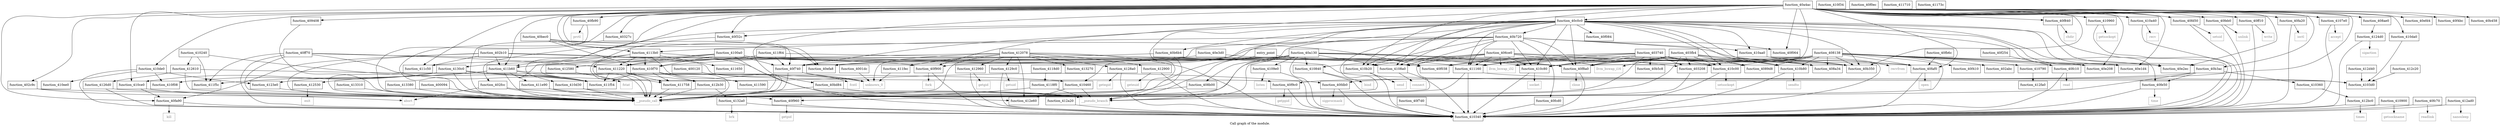 digraph "Call graph of the module." {
  label="Call graph of the module.";
  node [shape=record];

  Node_function_40f740 [label="{function_40f740}"];
  Node_function_40f7d0 [label="{function_40f7d0}"];
  Node_function_40f840 [label="{function_40f840}"];
  Node_function_410460 [label="{function_410460}"];
  Node_function_40f8a0 [label="{function_40f8a0}"];
  Node_function_40f900 [label="{function_40f900}"];
  Node_function_40f960 [label="{function_40f960}"];
  Node_function_410790 [label="{function_410790}"];
  Node_function_40f9c0 [label="{function_40f9c0}"];
  Node_function_410900 [label="{function_410900}"];
  Node_function_40fb90 [label="{function_40fb90}"];
  Node_function_410960 [label="{function_410960}"];
  Node_function_40fc10 [label="{function_40fc10}"];
  Node_function_40efa8 [label="{function_40efa8}"];
  Node_function_410f70 [label="{function_410f70}"];
  Node_function_40e208 [label="{function_40e208}"];
  Node_function_40e2ec [label="{function_40e2ec}"];
  Node_function_40fb6c [label="{function_40fb6c}"];
  Node_function_4109e0 [label="{function_4109e0}"];
  Node_function_40fc70 [label="{function_40fc70}"];
  Node_function_410a40 [label="{function_410a40}"];
  Node_function_40fcd0 [label="{function_40fcd0}"];
  Node_function_410aa0 [label="{function_410aa0}"];
  Node_function_40fd50 [label="{function_40fd50}"];
  Node_function_410b20 [label="{function_410b20}"];
  Node_function_40fdb0 [label="{function_40fdb0}"];
  Node_function_40fe50 [label="{function_40fe50}"];
  Node_function_410b80 [label="{function_410b80}"];
  Node_function_40feb0 [label="{function_40feb0}"];
  Node_function_410ee0 [label="{function_410ee0}"];
  Node_function_40e3d0 [label="{function_40e3d0}"];
  Node_function_40ff10 [label="{function_40ff10}"];
  Node_function_410c00 [label="{function_410c00}"];
  Node_function_40ff70 [label="{function_40ff70}"];
  Node_function_410c80 [label="{function_410c80}"];
  Node_function_4100a0 [label="{function_4100a0}"];
  Node_function_410ce0 [label="{function_410ce0}"];
  Node_function_410240 [label="{function_410240}"];
  Node_function_410d30 [label="{function_410d30}"];
  Node_function_410340 [label="{function_410340}"];
  Node_function_410360 [label="{function_410360}"];
  Node_function_40fa20 [label="{function_40fa20}"];
  Node_function_40fa90 [label="{function_40fa90}"];
  Node_function_4107e0 [label="{function_4107e0}"];
  Node_function_40efd4 [label="{function_40efd4}"];
  Node_function_40f038 [label="{function_40f038}"];
  Node_function_410f08 [label="{function_410f08}"];
  Node_function_40f064 [label="{function_40f064}"];
  Node_function_40f084 [label="{function_40f084}"];
  Node_function_410f34 [label="{function_410f34}"];
  Node_function_40f0ec [label="{function_40f0ec}"];
  Node_function_40f254 [label="{function_40f254}"];
  Node_function_40f32c [label="{function_40f32c}"];
  Node_function_40f410 [label="{function_40f410}"];
  Node_function_410840 [label="{function_410840}"];
  Node_function_410da0 [label="{function_410da0}"];
  Node_function_4103d0 [label="{function_4103d0}"];
  Node_function_40f4bc [label="{function_40f4bc}"];
  Node_function_4108a0 [label="{function_4108a0}"];
  Node_function_40faf0 [label="{function_40faf0}"];
  Node_function_411590 [label="{function_411590}"];
  Node_function_411650 [label="{function_411650}"];
  Node_function_411710 [label="{function_411710}"];
  Node_function_41173c [label="{function_41173c}"];
  Node_function_411758 [label="{function_411758}"];
  Node_function_4118d0 [label="{function_4118d0}"];
  Node_function_4118f0 [label="{function_4118f0}"];
  Node_function_411b60 [label="{function_411b60}"];
  Node_function_411c50 [label="{function_411c50}"];
  Node_function_411e90 [label="{function_411e90}"];
  Node_function_4130c0 [label="{function_4130c0}"];
  Node_function_411160 [label="{function_411160}"];
  Node_function_411220 [label="{function_411220}"];
  Node_function_4113b0 [label="{function_4113b0}"];
  Node_getegid [color="gray50", fontcolor="gray50", label="{getegid}"];
  Node_geteuid [color="gray50", fontcolor="gray50", label="{geteuid}"];
  Node_getgid [color="gray50", fontcolor="gray50", label="{getgid}"];
  Node_getuid [color="gray50", fontcolor="gray50", label="{getuid}"];
  Node_nanosleep [color="gray50", fontcolor="gray50", label="{nanosleep}"];
  Node_times [color="gray50", fontcolor="gray50", label="{times}"];
  Node_brk [color="gray50", fontcolor="gray50", label="{brk}"];
  Node_abort [color="gray50", fontcolor="gray50", label="{abort}"];
  Node_llvm_bswap_i32 [color="gray50", fontcolor="gray50", label="{llvm_bswap_i32}"];
  Node_llvm_bswap_i16 [color="gray50", fontcolor="gray50", label="{llvm_bswap_i16}"];
  Node_function_411f54 [label="{function_411f54}"];
  Node_function_411f5c [label="{function_411f5c}"];
  Node_function_411f64 [label="{function_411f64}"];
  Node_function_411fec [label="{function_411fec}"];
  Node_function_412078 [label="{function_412078}"];
  Node_function_4123e0 [label="{function_4123e0}"];
  Node_function_4124d0 [label="{function_4124d0}"];
  Node_function_412530 [label="{function_412530}"];
  Node_function_412580 [label="{function_412580}"];
  Node_function_412610 [label="{function_412610}"];
  Node_function_4126d0 [label="{function_4126d0}"];
  Node_function_4128a0 [label="{function_4128a0}"];
  Node_function_412900 [label="{function_412900}"];
  Node_function_412960 [label="{function_412960}"];
  Node_function_4129c0 [label="{function_4129c0}"];
  Node_function_412a20 [label="{function_412a20}"];
  Node_function_412fa0 [label="{function_412fa0}"];
  Node_function_412ad0 [label="{function_412ad0}"];
  Node_function_412b30 [label="{function_412b30}"];
  Node_function_412bc0 [label="{function_412bc0}"];
  Node_function_412c20 [label="{function_412c20}"];
  Node_function_412d40 [label="{function_412d40}"];
  Node_function_412e60 [label="{function_412e60}"];
  Node_function_413270 [label="{function_413270}"];
  Node_function_4132a0 [label="{function_4132a0}"];
  Node_function_413310 [label="{function_413310}"];
  Node_function_413380 [label="{function_413380}"];
  Node_unknown_0 [color="gray50", fontcolor="gray50", label="{unknown_0}"];
  Node_fcntl [color="gray50", fontcolor="gray50", label="{fcntl}"];
  Node_chdir [color="gray50", fontcolor="gray50", label="{chdir}"];
  Node_close [color="gray50", fontcolor="gray50", label="{close}"];
  Node_fork [color="gray50", fontcolor="gray50", label="{fork}"];
  Node_getpid [color="gray50", fontcolor="gray50", label="{getpid}"];
  Node_getppid [color="gray50", fontcolor="gray50", label="{getppid}"];
  Node_ioctl [color="gray50", fontcolor="gray50", label="{ioctl}"];
  Node_kill [color="gray50", fontcolor="gray50", label="{kill}"];
  Node_open [color="gray50", fontcolor="gray50", label="{open}"];
  Node_prctl [color="gray50", fontcolor="gray50", label="{prctl}"];
  Node_read [color="gray50", fontcolor="gray50", label="{read}"];
  Node_readlink [color="gray50", fontcolor="gray50", label="{readlink}"];
  Node_setsid [color="gray50", fontcolor="gray50", label="{setsid}"];
  Node_sigprocmask [color="gray50", fontcolor="gray50", label="{sigprocmask}"];
  Node_time [color="gray50", fontcolor="gray50", label="{time}"];
  Node_unlink [color="gray50", fontcolor="gray50", label="{unlink}"];
  Node_write [color="gray50", fontcolor="gray50", label="{write}"];
  Node_accept [color="gray50", fontcolor="gray50", label="{accept}"];
  Node_bind [color="gray50", fontcolor="gray50", label="{bind}"];
  Node_connect [color="gray50", fontcolor="gray50", label="{connect}"];
  Node_getsockname [color="gray50", fontcolor="gray50", label="{getsockname}"];
  Node_getsockopt [color="gray50", fontcolor="gray50", label="{getsockopt}"];
  Node_listen [color="gray50", fontcolor="gray50", label="{listen}"];
  Node_recv [color="gray50", fontcolor="gray50", label="{recv}"];
  Node_recvfrom [color="gray50", fontcolor="gray50", label="{recvfrom}"];
  Node_send [color="gray50", fontcolor="gray50", label="{send}"];
  Node_sendto [color="gray50", fontcolor="gray50", label="{sendto}"];
  Node_setsockopt [color="gray50", fontcolor="gray50", label="{setsockopt}"];
  Node_socket [color="gray50", fontcolor="gray50", label="{socket}"];
  Node_sigaction [color="gray50", fontcolor="gray50", label="{sigaction}"];
  Node_exit [color="gray50", fontcolor="gray50", label="{exit}"];
  Node_fstat [color="gray50", fontcolor="gray50", label="{fstat}"];
  Node___pseudo_call [color="gray50", fontcolor="gray50", label="{__pseudo_call}"];
  Node___pseudo_branch [color="gray50", fontcolor="gray50", label="{__pseudo_branch}"];
  Node_function_400094 [label="{function_400094}"];
  Node_function_400120 [label="{function_400120}"];
  Node_function_4001dc [label="{function_4001dc}"];
  Node_entry_point [label="{entry_point}"];
  Node_function_402abc [label="{function_402abc}"];
  Node_function_402b10 [label="{function_402b10}"];
  Node_function_402c9c [label="{function_402c9c}"];
  Node_function_402fcc [label="{function_402fcc}"];
  Node_function_403208 [label="{function_403208}"];
  Node_function_40327c [label="{function_40327c}"];
  Node_function_403740 [label="{function_403740}"];
  Node_function_403fb4 [label="{function_403fb4}"];
  Node_function_406ce0 [label="{function_406ce0}"];
  Node_function_408138 [label="{function_408138}"];
  Node_function_4089d8 [label="{function_4089d8}"];
  Node_function_410de0 [label="{function_410de0}"];
  Node_function_408a34 [label="{function_408a34}"];
  Node_function_408ae0 [label="{function_408ae0}"];
  Node_function_408b00 [label="{function_408b00}"];
  Node_function_409408 [label="{function_409408}"];
  Node_function_40a130 [label="{function_40a130}"];
  Node_function_40a4ac [label="{function_40a4ac}"];
  Node_function_40b350 [label="{function_40b350}"];
  Node_function_40b3ac [label="{function_40b3ac}"];
  Node_function_40b458 [label="{function_40b458}"];
  Node_function_40b5c8 [label="{function_40b5c8}"];
  Node_function_40b6b4 [label="{function_40b6b4}"];
  Node_function_40b720 [label="{function_40b720}"];
  Node_function_40bd84 [label="{function_40bd84}"];
  Node_function_40bec0 [label="{function_40bec0}"];
  Node_function_40c0c0 [label="{function_40c0c0}"];
  Node_function_40e1d4 [label="{function_40e1d4}"];
  Node_function_40f740 -> Node_unknown_0;
  Node_function_40f740 -> Node_fcntl;
  Node_function_40f740 -> Node___pseudo_call;
  Node_function_40f7d0 -> Node_function_410340;
  Node_function_40f840 -> Node_function_410340;
  Node_function_40f840 -> Node_chdir;
  Node_function_410460 -> Node_function_412e60;
  Node_function_410460 -> Node___pseudo_branch;
  Node_function_40f8a0 -> Node_function_410340;
  Node_function_40f8a0 -> Node_close;
  Node_function_40f900 -> Node_function_410340;
  Node_function_40f900 -> Node_fork;
  Node_function_40f960 -> Node_function_410340;
  Node_function_40f960 -> Node_getpid;
  Node_function_410790 -> Node_function_412fa0;
  Node_function_40f9c0 -> Node_function_410340;
  Node_function_40f9c0 -> Node_getppid;
  Node_function_410900 -> Node_function_410340;
  Node_function_410900 -> Node_getsockname;
  Node_function_40fb90 -> Node_prctl;
  Node_function_40fb90 -> Node___pseudo_call;
  Node_function_410960 -> Node_function_410340;
  Node_function_410960 -> Node_getsockopt;
  Node_function_40fc10 -> Node_function_410340;
  Node_function_40fc10 -> Node_read;
  Node_function_410f70 -> Node_function_411590;
  Node_function_410f70 -> Node_function_411758;
  Node_function_410f70 -> Node_function_411f54;
  Node_function_410f70 -> Node_function_412b30;
  Node_function_410f70 -> Node___pseudo_call;
  Node_function_40fb6c -> Node_function_40faf0;
  Node_function_4109e0 -> Node_function_410340;
  Node_function_4109e0 -> Node_listen;
  Node_function_40fc70 -> Node_function_410340;
  Node_function_40fc70 -> Node_readlink;
  Node_function_410a40 -> Node_function_410340;
  Node_function_410a40 -> Node_recv;
  Node_function_40fcd0 -> Node_function_410340;
  Node_function_410aa0 -> Node_function_410340;
  Node_function_410aa0 -> Node_recvfrom;
  Node_function_40fd50 -> Node_function_410340;
  Node_function_40fd50 -> Node_setsid;
  Node_function_410b20 -> Node_function_410340;
  Node_function_410b20 -> Node_send;
  Node_function_40fdb0 -> Node_function_410340;
  Node_function_40fdb0 -> Node_sigprocmask;
  Node_function_40fe50 -> Node_function_410340;
  Node_function_40fe50 -> Node_time;
  Node_function_410b80 -> Node_function_410340;
  Node_function_410b80 -> Node_sendto;
  Node_function_40feb0 -> Node_function_410340;
  Node_function_40feb0 -> Node_unlink;
  Node_function_40e3d0 -> Node_function_410f70;
  Node_function_40e3d0 -> Node_function_40f038;
  Node_function_40ff10 -> Node_function_410340;
  Node_function_40ff10 -> Node_write;
  Node_function_410c00 -> Node_function_410340;
  Node_function_410c00 -> Node_setsockopt;
  Node_function_40ff70 -> Node_function_40f8a0;
  Node_function_40ff70 -> Node_function_410340;
  Node_function_40ff70 -> Node_function_411220;
  Node_function_40ff70 -> Node_function_411f54;
  Node_function_40ff70 -> Node_function_411f5c;
  Node_function_40ff70 -> Node___pseudo_call;
  Node_function_410c80 -> Node_function_410340;
  Node_function_410c80 -> Node_socket;
  Node_function_4100a0 -> Node_function_40f740;
  Node_function_4100a0 -> Node_function_40f8a0;
  Node_function_4100a0 -> Node_function_410f70;
  Node_function_4100a0 -> Node_function_410340;
  Node_function_4100a0 -> Node_function_40faf0;
  Node_function_4100a0 -> Node_function_411160;
  Node_function_4100a0 -> Node_function_411220;
  Node_function_4100a0 -> Node_function_411f54;
  Node_function_4100a0 -> Node_function_412580;
  Node_function_410ce0 -> Node_function_40f960;
  Node_function_410ce0 -> Node_function_40fa90;
  Node_function_410240 -> Node_function_411f54;
  Node_function_410240 -> Node_function_411f5c;
  Node_function_410240 -> Node_function_412610;
  Node_function_410d30 -> Node___pseudo_call;
  Node_function_410d30 -> Node___pseudo_branch;
  Node_function_410360 -> Node_function_412bc0;
  Node_function_40fa20 -> Node_function_410340;
  Node_function_40fa20 -> Node_ioctl;
  Node_function_40fa90 -> Node_function_410340;
  Node_function_40fa90 -> Node_kill;
  Node_function_4107e0 -> Node_function_410340;
  Node_function_4107e0 -> Node_accept;
  Node_function_40f254 -> Node_function_40fc10;
  Node_function_40f32c -> Node___pseudo_call;
  Node_function_410840 -> Node_function_410340;
  Node_function_410840 -> Node_bind;
  Node_function_410da0 -> Node_function_4103d0;
  Node_function_4108a0 -> Node_function_410340;
  Node_function_4108a0 -> Node_connect;
  Node_function_40faf0 -> Node_function_410340;
  Node_function_40faf0 -> Node_open;
  Node_function_411758 -> Node___pseudo_call;
  Node_function_4118d0 -> Node_function_4118f0;
  Node_function_4118f0 -> Node___pseudo_call;
  Node_function_4118f0 -> Node___pseudo_branch;
  Node_function_411b60 -> Node_function_411e90;
  Node_function_411b60 -> Node_function_411f54;
  Node_function_411b60 -> Node_function_411f5c;
  Node_function_411b60 -> Node_function_412530;
  Node_function_411b60 -> Node_unknown_0;
  Node_function_411b60 -> Node___pseudo_call;
  Node_function_411c50 -> Node___pseudo_call;
  Node_function_411e90 -> Node___pseudo_call;
  Node_function_411e90 -> Node___pseudo_branch;
  Node_function_4130c0 -> Node_function_40fdb0;
  Node_function_4130c0 -> Node_function_410ce0;
  Node_function_4130c0 -> Node_function_410f08;
  Node_function_4130c0 -> Node_function_411f54;
  Node_function_4130c0 -> Node_function_4123e0;
  Node_function_4130c0 -> Node___pseudo_call;
  Node_function_411160 -> Node_function_410340;
  Node_function_411160 -> Node_function_4103d0;
  Node_function_411160 -> Node___pseudo_call;
  Node_function_411220 -> Node_function_411758;
  Node_function_411220 -> Node_function_411f54;
  Node_function_411220 -> Node_function_412b30;
  Node_function_411220 -> Node___pseudo_call;
  Node_function_4113b0 -> Node_function_410f70;
  Node_function_4113b0 -> Node_function_411650;
  Node_function_4113b0 -> Node_function_411758;
  Node_function_4113b0 -> Node_function_411220;
  Node_function_4113b0 -> Node_function_411f54;
  Node_function_4113b0 -> Node_function_412e60;
  Node_function_4113b0 -> Node___pseudo_call;
  Node_function_411f64 -> Node_function_40f740;
  Node_function_411f64 -> Node_function_40faf0;
  Node_function_411f64 -> Node_function_4130c0;
  Node_function_411fec -> Node_unknown_0;
  Node_function_412078 -> Node_function_410340;
  Node_function_412078 -> Node_function_4103d0;
  Node_function_412078 -> Node_function_411b60;
  Node_function_412078 -> Node_function_411fec;
  Node_function_412078 -> Node_function_4128a0;
  Node_function_412078 -> Node_function_412900;
  Node_function_412078 -> Node_function_412960;
  Node_function_412078 -> Node_function_4129c0;
  Node_function_412078 -> Node_function_412e60;
  Node_function_412078 -> Node_function_413270;
  Node_function_412078 -> Node_unknown_0;
  Node_function_412078 -> Node___pseudo_call;
  Node_function_4123e0 -> Node___pseudo_call;
  Node_function_4124d0 -> Node_function_410340;
  Node_function_4124d0 -> Node_sigaction;
  Node_function_412530 -> Node_exit;
  Node_function_412580 -> Node_fstat;
  Node_function_412580 -> Node___pseudo_call;
  Node_function_412610 -> Node_function_410460;
  Node_function_412610 -> Node_function_4126d0;
  Node_function_412610 -> Node___pseudo_call;
  Node_function_4126d0 -> Node_function_410340;
  Node_function_4126d0 -> Node___pseudo_call;
  Node_function_4128a0 -> Node_function_410340;
  Node_function_4128a0 -> Node_getegid;
  Node_function_412900 -> Node_function_410340;
  Node_function_412900 -> Node_geteuid;
  Node_function_412960 -> Node_function_410340;
  Node_function_412960 -> Node_getgid;
  Node_function_4129c0 -> Node_function_410340;
  Node_function_4129c0 -> Node_getuid;
  Node_function_412a20 -> Node_function_410340;
  Node_function_412ad0 -> Node_function_410340;
  Node_function_412ad0 -> Node_nanosleep;
  Node_function_412b30 -> Node_function_4132a0;
  Node_function_412b30 -> Node___pseudo_call;
  Node_function_412bc0 -> Node_function_410340;
  Node_function_412bc0 -> Node_times;
  Node_function_412c20 -> Node_function_4103d0;
  Node_function_412d40 -> Node_function_4103d0;
  Node_function_4132a0 -> Node_function_410340;
  Node_function_4132a0 -> Node_brk;
  Node_function_413310 -> Node___pseudo_call;
  Node_function_413380 -> Node___pseudo_call;
  Node_function_400094 -> Node___pseudo_call;
  Node_function_400120 -> Node_unknown_0;
  Node_function_400120 -> Node___pseudo_call;
  Node_function_4001dc -> Node_unknown_0;
  Node_entry_point -> Node_llvm_bswap_i32;
  Node_entry_point -> Node___pseudo_call;
  Node_entry_point -> Node___pseudo_branch;
  Node_function_402b10 -> Node_function_40f900;
  Node_function_402b10 -> Node_function_40f9c0;
  Node_function_402b10 -> Node_function_40fa90;
  Node_function_402b10 -> Node_function_411b60;
  Node_function_402b10 -> Node_function_411c50;
  Node_function_402b10 -> Node___pseudo_call;
  Node_function_402c9c -> Node_abort;
  Node_function_402c9c -> Node___pseudo_call;
  Node_function_402fcc -> Node_abort;
  Node_function_402fcc -> Node___pseudo_call;
  Node_function_402fcc -> Node___pseudo_branch;
  Node_function_403208 -> Node___pseudo_branch;
  Node_function_40327c -> Node___pseudo_call;
  Node_function_403740 -> Node_function_40f8a0;
  Node_function_403740 -> Node_function_410b80;
  Node_function_403740 -> Node_function_410c00;
  Node_function_403740 -> Node_function_410c80;
  Node_function_403740 -> Node_function_40f038;
  Node_function_403740 -> Node_function_411160;
  Node_function_403740 -> Node_llvm_bswap_i32;
  Node_function_403740 -> Node___pseudo_call;
  Node_function_403740 -> Node_function_403208;
  Node_function_403740 -> Node_function_4089d8;
  Node_function_403740 -> Node_function_408a34;
  Node_function_403740 -> Node_function_40b350;
  Node_function_403740 -> Node_function_40b5c8;
  Node_function_403fb4 -> Node_function_40f8a0;
  Node_function_403fb4 -> Node_function_410b80;
  Node_function_403fb4 -> Node_function_410c00;
  Node_function_403fb4 -> Node_function_410c80;
  Node_function_403fb4 -> Node_function_411160;
  Node_function_403fb4 -> Node_llvm_bswap_i32;
  Node_function_403fb4 -> Node_llvm_bswap_i16;
  Node_function_403fb4 -> Node___pseudo_call;
  Node_function_403fb4 -> Node_function_403208;
  Node_function_403fb4 -> Node_function_4089d8;
  Node_function_403fb4 -> Node_function_408a34;
  Node_function_403fb4 -> Node_function_40b350;
  Node_function_406ce0 -> Node_function_410b20;
  Node_function_406ce0 -> Node_function_410c80;
  Node_function_406ce0 -> Node_function_410840;
  Node_function_406ce0 -> Node_function_4108a0;
  Node_function_406ce0 -> Node_function_411160;
  Node_function_406ce0 -> Node_llvm_bswap_i32;
  Node_function_406ce0 -> Node_llvm_bswap_i16;
  Node_function_406ce0 -> Node___pseudo_call;
  Node_function_406ce0 -> Node_function_403208;
  Node_function_406ce0 -> Node_function_40b350;
  Node_function_408138 -> Node_function_40f8a0;
  Node_function_408138 -> Node_function_410790;
  Node_function_408138 -> Node_function_40fc10;
  Node_function_408138 -> Node_function_40efa8;
  Node_function_408138 -> Node_function_40e208;
  Node_function_408138 -> Node_function_40e2ec;
  Node_function_408138 -> Node_function_410b80;
  Node_function_408138 -> Node_function_410c00;
  Node_function_408138 -> Node_function_410c80;
  Node_function_408138 -> Node_function_40f038;
  Node_function_408138 -> Node_function_40f410;
  Node_function_408138 -> Node_function_40faf0;
  Node_function_408138 -> Node_function_411160;
  Node_function_408138 -> Node___pseudo_call;
  Node_function_408138 -> Node_function_402abc;
  Node_function_408138 -> Node_function_403208;
  Node_function_408138 -> Node_function_4089d8;
  Node_function_408138 -> Node_function_408a34;
  Node_function_408138 -> Node_function_40b350;
  Node_function_408138 -> Node_function_40e1d4;
  Node_function_410de0 -> Node_function_410ee0;
  Node_function_410de0 -> Node_function_410340;
  Node_function_410de0 -> Node_function_410f08;
  Node_function_410de0 -> Node_function_4123e0;
  Node_function_408ae0 -> Node_function_4124d0;
  Node_function_408b00 -> Node___pseudo_call;
  Node_function_409408 -> Node___pseudo_call;
  Node_function_40a130 -> Node_function_40f740;
  Node_function_40a130 -> Node_function_40f8a0;
  Node_function_40a130 -> Node_function_4109e0;
  Node_function_40a130 -> Node_function_410c00;
  Node_function_40a130 -> Node_function_410c80;
  Node_function_40a130 -> Node_function_410340;
  Node_function_40a130 -> Node_function_410840;
  Node_function_40a130 -> Node_function_4108a0;
  Node_function_40a130 -> Node_function_411c50;
  Node_function_40a130 -> Node___pseudo_call;
  Node_function_40a130 -> Node___pseudo_branch;
  Node_function_40a130 -> Node_function_408b00;
  Node_function_40a4ac -> Node_function_40f740;
  Node_function_40a4ac -> Node_function_40f840;
  Node_function_40a4ac -> Node_function_40f8a0;
  Node_function_40a4ac -> Node_function_40f900;
  Node_function_40a4ac -> Node_function_40fb90;
  Node_function_40a4ac -> Node_function_410960;
  Node_function_40a4ac -> Node_function_40efa8;
  Node_function_40a4ac -> Node_function_40e208;
  Node_function_40a4ac -> Node_function_40e2ec;
  Node_function_40a4ac -> Node_function_410a40;
  Node_function_40a4ac -> Node_function_40fd50;
  Node_function_40a4ac -> Node_function_410b20;
  Node_function_40a4ac -> Node_function_40fdb0;
  Node_function_40a4ac -> Node_function_40feb0;
  Node_function_40a4ac -> Node_function_40ff10;
  Node_function_40a4ac -> Node_function_410ce0;
  Node_function_40a4ac -> Node_function_410d30;
  Node_function_40a4ac -> Node_function_40fa20;
  Node_function_40a4ac -> Node_function_40fa90;
  Node_function_40a4ac -> Node_function_4107e0;
  Node_function_40a4ac -> Node_function_40efd4;
  Node_function_40a4ac -> Node_function_40f064;
  Node_function_40a4ac -> Node_function_40f32c;
  Node_function_40a4ac -> Node_function_410da0;
  Node_function_40a4ac -> Node_function_40f4bc;
  Node_function_40a4ac -> Node_function_4108a0;
  Node_function_40a4ac -> Node_function_40faf0;
  Node_function_40a4ac -> Node_function_411b60;
  Node_function_40a4ac -> Node_function_411c50;
  Node_function_40a4ac -> Node___pseudo_call;
  Node_function_40a4ac -> Node_function_402c9c;
  Node_function_40a4ac -> Node_function_402fcc;
  Node_function_40a4ac -> Node_function_40327c;
  Node_function_40a4ac -> Node_function_410de0;
  Node_function_40a4ac -> Node_function_408ae0;
  Node_function_40a4ac -> Node_function_409408;
  Node_function_40a4ac -> Node_function_40b350;
  Node_function_40a4ac -> Node_function_40b3ac;
  Node_function_40a4ac -> Node_function_40b458;
  Node_function_40a4ac -> Node_function_40bd84;
  Node_function_40a4ac -> Node_function_40c0c0;
  Node_function_40a4ac -> Node_function_40e1d4;
  Node_function_40b3ac -> Node_function_40f960;
  Node_function_40b3ac -> Node_function_40f9c0;
  Node_function_40b3ac -> Node_function_40fe50;
  Node_function_40b3ac -> Node_function_410360;
  Node_function_40b6b4 -> Node_function_411220;
  Node_function_40b6b4 -> Node___pseudo_branch;
  Node_function_40b720 -> Node_function_40f740;
  Node_function_40b720 -> Node_function_40f8a0;
  Node_function_40b720 -> Node_function_40efa8;
  Node_function_40b720 -> Node_function_40fcd0;
  Node_function_40b720 -> Node_function_410aa0;
  Node_function_40b720 -> Node_function_410b20;
  Node_function_40b720 -> Node_function_410c80;
  Node_function_40b720 -> Node_function_40f064;
  Node_function_40b720 -> Node_function_4108a0;
  Node_function_40b720 -> Node_function_411160;
  Node_function_40b720 -> Node_function_4113b0;
  Node_function_40b720 -> Node___pseudo_call;
  Node_function_40b720 -> Node_function_40b350;
  Node_function_40bd84 -> Node___pseudo_call;
  Node_function_40bd84 -> Node___pseudo_branch;
  Node_function_40bec0 -> Node_function_40efa8;
  Node_function_40bec0 -> Node_function_410f70;
  Node_function_40bec0 -> Node_function_40f038;
  Node_function_40bec0 -> Node_function_4113b0;
  Node_function_40c0c0 -> Node_function_40f740;
  Node_function_40c0c0 -> Node_function_410460;
  Node_function_40c0c0 -> Node_function_40f8a0;
  Node_function_40c0c0 -> Node_function_40f900;
  Node_function_40c0c0 -> Node_function_40e208;
  Node_function_40c0c0 -> Node_function_40e2ec;
  Node_function_40c0c0 -> Node_function_410aa0;
  Node_function_40c0c0 -> Node_function_410b20;
  Node_function_40c0c0 -> Node_function_40fe50;
  Node_function_40c0c0 -> Node_function_410b80;
  Node_function_40c0c0 -> Node_function_410c00;
  Node_function_40c0c0 -> Node_function_410c80;
  Node_function_40c0c0 -> Node_function_40f084;
  Node_function_40c0c0 -> Node_function_40f32c;
  Node_function_40c0c0 -> Node_function_4108a0;
  Node_function_40c0c0 -> Node_function_411b60;
  Node_function_40c0c0 -> Node_function_411160;
  Node_function_40c0c0 -> Node___pseudo_call;
  Node_function_40c0c0 -> Node___pseudo_branch;
  Node_function_40c0c0 -> Node_function_408a34;
  Node_function_40c0c0 -> Node_function_40b350;
  Node_function_40c0c0 -> Node_function_40b3ac;
  Node_function_40c0c0 -> Node_function_40b6b4;
  Node_function_40c0c0 -> Node_function_40b720;
  Node_function_40c0c0 -> Node_function_40e1d4;
}
